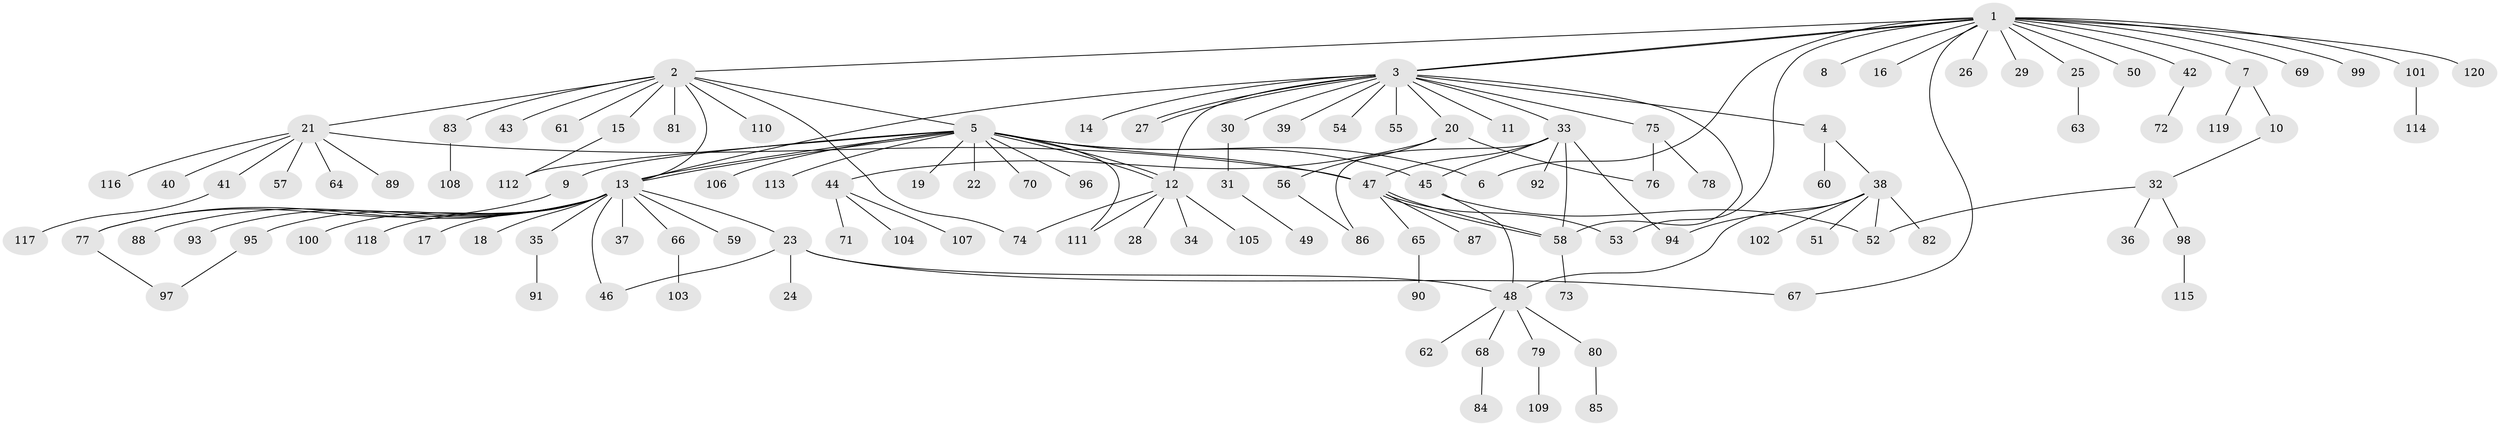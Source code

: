// coarse degree distribution, {17: 0.03333333333333333, 10: 0.011111111111111112, 16: 0.011111111111111112, 2: 0.17777777777777778, 3: 0.044444444444444446, 1: 0.6111111111111112, 7: 0.044444444444444446, 4: 0.022222222222222223, 5: 0.022222222222222223, 6: 0.011111111111111112, 8: 0.011111111111111112}
// Generated by graph-tools (version 1.1) at 2025/41/03/06/25 10:41:48]
// undirected, 120 vertices, 148 edges
graph export_dot {
graph [start="1"]
  node [color=gray90,style=filled];
  1;
  2;
  3;
  4;
  5;
  6;
  7;
  8;
  9;
  10;
  11;
  12;
  13;
  14;
  15;
  16;
  17;
  18;
  19;
  20;
  21;
  22;
  23;
  24;
  25;
  26;
  27;
  28;
  29;
  30;
  31;
  32;
  33;
  34;
  35;
  36;
  37;
  38;
  39;
  40;
  41;
  42;
  43;
  44;
  45;
  46;
  47;
  48;
  49;
  50;
  51;
  52;
  53;
  54;
  55;
  56;
  57;
  58;
  59;
  60;
  61;
  62;
  63;
  64;
  65;
  66;
  67;
  68;
  69;
  70;
  71;
  72;
  73;
  74;
  75;
  76;
  77;
  78;
  79;
  80;
  81;
  82;
  83;
  84;
  85;
  86;
  87;
  88;
  89;
  90;
  91;
  92;
  93;
  94;
  95;
  96;
  97;
  98;
  99;
  100;
  101;
  102;
  103;
  104;
  105;
  106;
  107;
  108;
  109;
  110;
  111;
  112;
  113;
  114;
  115;
  116;
  117;
  118;
  119;
  120;
  1 -- 2;
  1 -- 3;
  1 -- 3;
  1 -- 6;
  1 -- 7;
  1 -- 8;
  1 -- 16;
  1 -- 25;
  1 -- 26;
  1 -- 29;
  1 -- 42;
  1 -- 50;
  1 -- 53;
  1 -- 67;
  1 -- 69;
  1 -- 99;
  1 -- 101;
  1 -- 120;
  2 -- 5;
  2 -- 13;
  2 -- 15;
  2 -- 21;
  2 -- 43;
  2 -- 61;
  2 -- 74;
  2 -- 81;
  2 -- 83;
  2 -- 110;
  3 -- 4;
  3 -- 11;
  3 -- 12;
  3 -- 13;
  3 -- 14;
  3 -- 20;
  3 -- 27;
  3 -- 27;
  3 -- 30;
  3 -- 33;
  3 -- 39;
  3 -- 54;
  3 -- 55;
  3 -- 58;
  3 -- 75;
  4 -- 38;
  4 -- 60;
  5 -- 6;
  5 -- 9;
  5 -- 12;
  5 -- 12;
  5 -- 13;
  5 -- 13;
  5 -- 19;
  5 -- 22;
  5 -- 45;
  5 -- 47;
  5 -- 70;
  5 -- 96;
  5 -- 106;
  5 -- 111;
  5 -- 112;
  5 -- 113;
  7 -- 10;
  7 -- 119;
  9 -- 77;
  10 -- 32;
  12 -- 28;
  12 -- 34;
  12 -- 74;
  12 -- 105;
  12 -- 111;
  13 -- 17;
  13 -- 18;
  13 -- 23;
  13 -- 35;
  13 -- 37;
  13 -- 46;
  13 -- 59;
  13 -- 66;
  13 -- 77;
  13 -- 88;
  13 -- 93;
  13 -- 95;
  13 -- 100;
  13 -- 118;
  15 -- 112;
  20 -- 44;
  20 -- 56;
  20 -- 76;
  21 -- 40;
  21 -- 41;
  21 -- 47;
  21 -- 57;
  21 -- 64;
  21 -- 89;
  21 -- 116;
  23 -- 24;
  23 -- 46;
  23 -- 48;
  23 -- 67;
  25 -- 63;
  30 -- 31;
  31 -- 49;
  32 -- 36;
  32 -- 52;
  32 -- 98;
  33 -- 45;
  33 -- 47;
  33 -- 58;
  33 -- 86;
  33 -- 92;
  33 -- 94;
  35 -- 91;
  38 -- 48;
  38 -- 51;
  38 -- 52;
  38 -- 82;
  38 -- 94;
  38 -- 102;
  41 -- 117;
  42 -- 72;
  44 -- 71;
  44 -- 104;
  44 -- 107;
  45 -- 48;
  45 -- 52;
  47 -- 53;
  47 -- 58;
  47 -- 58;
  47 -- 65;
  47 -- 87;
  48 -- 62;
  48 -- 68;
  48 -- 79;
  48 -- 80;
  56 -- 86;
  58 -- 73;
  65 -- 90;
  66 -- 103;
  68 -- 84;
  75 -- 76;
  75 -- 78;
  77 -- 97;
  79 -- 109;
  80 -- 85;
  83 -- 108;
  95 -- 97;
  98 -- 115;
  101 -- 114;
}
